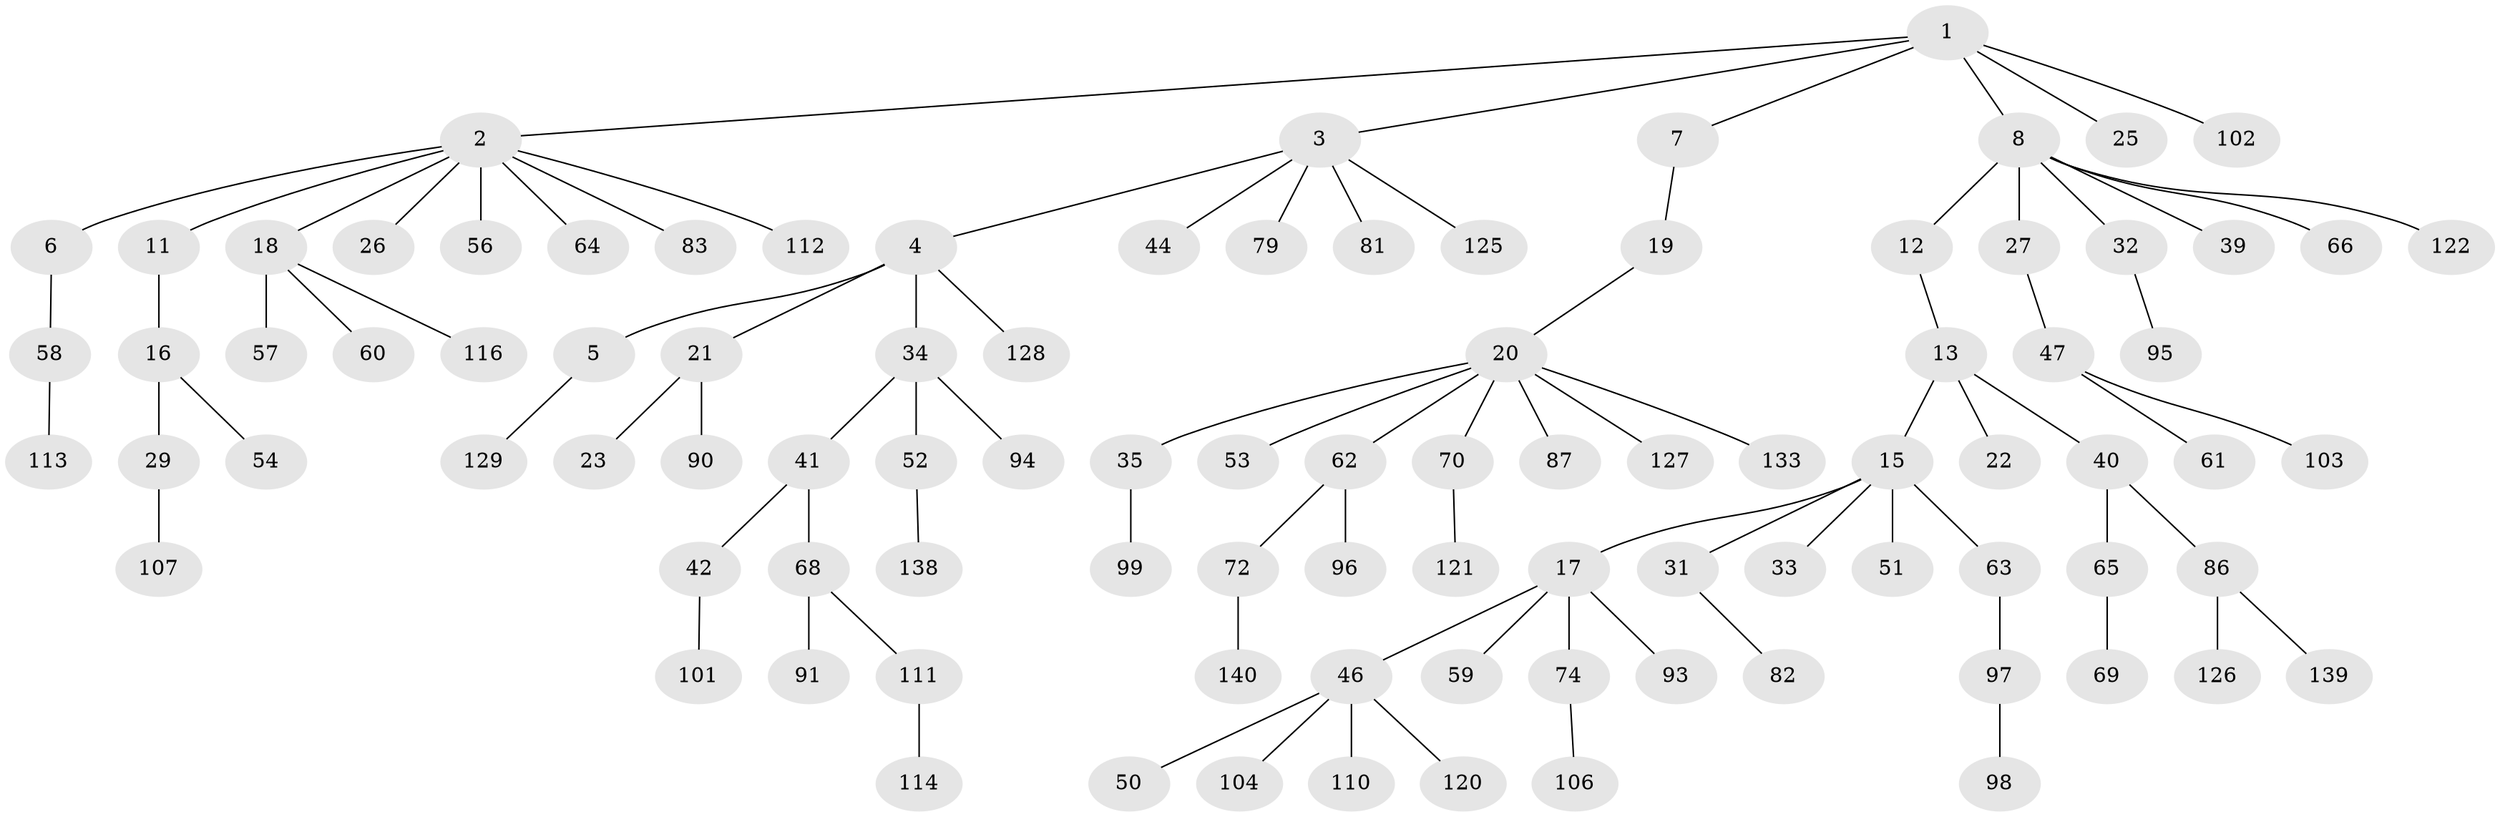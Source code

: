 // original degree distribution, {7: 0.02857142857142857, 6: 0.014285714285714285, 2: 0.25, 5: 0.02142857142857143, 4: 0.05, 3: 0.12857142857142856, 1: 0.5071428571428571}
// Generated by graph-tools (version 1.1) at 2025/42/03/06/25 10:42:04]
// undirected, 96 vertices, 95 edges
graph export_dot {
graph [start="1"]
  node [color=gray90,style=filled];
  1 [super="+77"];
  2 [super="+10"];
  3 [super="+75"];
  4 [super="+73"];
  5 [super="+9"];
  6;
  7;
  8 [super="+14"];
  11;
  12 [super="+49"];
  13 [super="+28"];
  15 [super="+24"];
  16 [super="+30"];
  17 [super="+78"];
  18 [super="+76"];
  19;
  20 [super="+38"];
  21 [super="+43"];
  22 [super="+37"];
  23 [super="+131"];
  25 [super="+136"];
  26;
  27 [super="+45"];
  29;
  31 [super="+55"];
  32;
  33 [super="+92"];
  34;
  35 [super="+36"];
  39;
  40 [super="+48"];
  41 [super="+80"];
  42;
  44 [super="+67"];
  46 [super="+100"];
  47;
  50;
  51;
  52 [super="+89"];
  53;
  54 [super="+117"];
  56 [super="+124"];
  57 [super="+105"];
  58 [super="+71"];
  59;
  60;
  61;
  62 [super="+84"];
  63 [super="+109"];
  64;
  65 [super="+137"];
  66;
  68;
  69;
  70 [super="+88"];
  72 [super="+119"];
  74;
  79 [super="+135"];
  81 [super="+132"];
  82;
  83 [super="+85"];
  86 [super="+123"];
  87;
  90;
  91;
  93;
  94 [super="+108"];
  95;
  96 [super="+118"];
  97 [super="+115"];
  98;
  99;
  101;
  102;
  103;
  104;
  106;
  107 [super="+130"];
  110;
  111 [super="+134"];
  112;
  113;
  114;
  116;
  120;
  121;
  122;
  125;
  126;
  127;
  128;
  129;
  133;
  138;
  139;
  140;
  1 -- 2;
  1 -- 3;
  1 -- 7;
  1 -- 8;
  1 -- 25;
  1 -- 102;
  2 -- 6;
  2 -- 11;
  2 -- 26;
  2 -- 64;
  2 -- 112;
  2 -- 56;
  2 -- 83;
  2 -- 18;
  3 -- 4;
  3 -- 44;
  3 -- 79;
  3 -- 81;
  3 -- 125;
  4 -- 5;
  4 -- 21;
  4 -- 34;
  4 -- 128;
  5 -- 129;
  6 -- 58;
  7 -- 19;
  8 -- 12;
  8 -- 32;
  8 -- 39;
  8 -- 66;
  8 -- 27;
  8 -- 122;
  11 -- 16;
  12 -- 13;
  13 -- 15;
  13 -- 22;
  13 -- 40;
  15 -- 17;
  15 -- 31;
  15 -- 63;
  15 -- 33;
  15 -- 51;
  16 -- 29;
  16 -- 54;
  17 -- 46;
  17 -- 59;
  17 -- 74;
  17 -- 93;
  18 -- 57;
  18 -- 60;
  18 -- 116;
  19 -- 20;
  20 -- 35;
  20 -- 62;
  20 -- 87;
  20 -- 127;
  20 -- 133;
  20 -- 53;
  20 -- 70;
  21 -- 23;
  21 -- 90;
  27 -- 47;
  29 -- 107;
  31 -- 82;
  32 -- 95;
  34 -- 41;
  34 -- 52;
  34 -- 94;
  35 -- 99;
  40 -- 65;
  40 -- 86;
  41 -- 42;
  41 -- 68;
  42 -- 101;
  46 -- 50;
  46 -- 120;
  46 -- 104;
  46 -- 110;
  47 -- 61;
  47 -- 103;
  52 -- 138;
  58 -- 113;
  62 -- 72;
  62 -- 96;
  63 -- 97;
  65 -- 69;
  68 -- 91;
  68 -- 111;
  70 -- 121;
  72 -- 140;
  74 -- 106;
  86 -- 139;
  86 -- 126;
  97 -- 98;
  111 -- 114;
}
